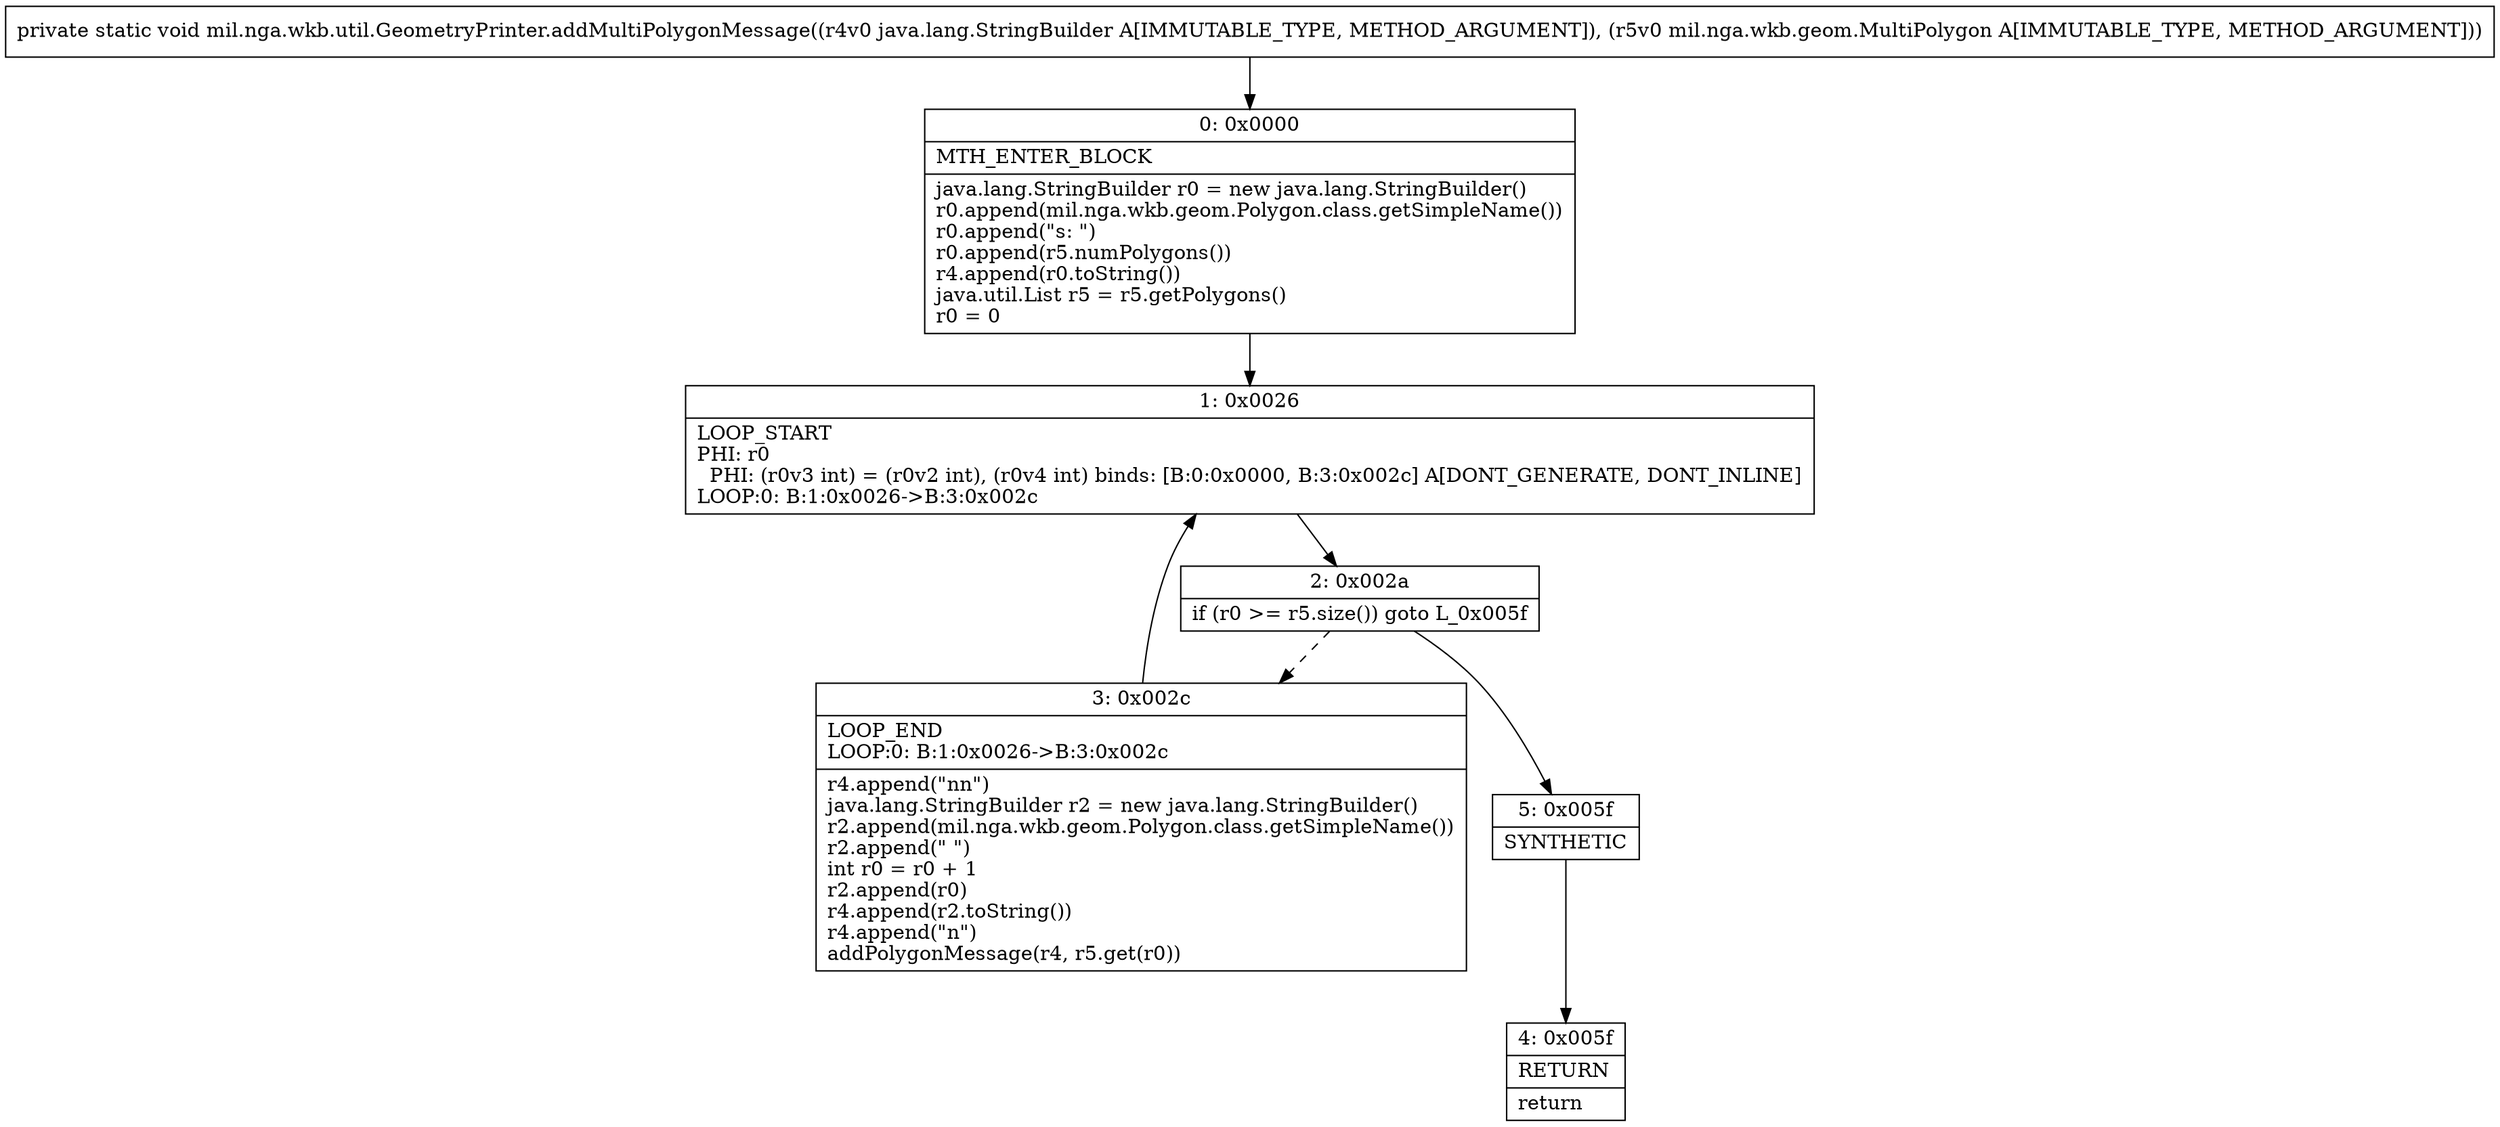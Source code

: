 digraph "CFG formil.nga.wkb.util.GeometryPrinter.addMultiPolygonMessage(Ljava\/lang\/StringBuilder;Lmil\/nga\/wkb\/geom\/MultiPolygon;)V" {
Node_0 [shape=record,label="{0\:\ 0x0000|MTH_ENTER_BLOCK\l|java.lang.StringBuilder r0 = new java.lang.StringBuilder()\lr0.append(mil.nga.wkb.geom.Polygon.class.getSimpleName())\lr0.append(\"s: \")\lr0.append(r5.numPolygons())\lr4.append(r0.toString())\ljava.util.List r5 = r5.getPolygons()\lr0 = 0\l}"];
Node_1 [shape=record,label="{1\:\ 0x0026|LOOP_START\lPHI: r0 \l  PHI: (r0v3 int) = (r0v2 int), (r0v4 int) binds: [B:0:0x0000, B:3:0x002c] A[DONT_GENERATE, DONT_INLINE]\lLOOP:0: B:1:0x0026\-\>B:3:0x002c\l}"];
Node_2 [shape=record,label="{2\:\ 0x002a|if (r0 \>= r5.size()) goto L_0x005f\l}"];
Node_3 [shape=record,label="{3\:\ 0x002c|LOOP_END\lLOOP:0: B:1:0x0026\-\>B:3:0x002c\l|r4.append(\"nn\")\ljava.lang.StringBuilder r2 = new java.lang.StringBuilder()\lr2.append(mil.nga.wkb.geom.Polygon.class.getSimpleName())\lr2.append(\" \")\lint r0 = r0 + 1\lr2.append(r0)\lr4.append(r2.toString())\lr4.append(\"n\")\laddPolygonMessage(r4, r5.get(r0))\l}"];
Node_4 [shape=record,label="{4\:\ 0x005f|RETURN\l|return\l}"];
Node_5 [shape=record,label="{5\:\ 0x005f|SYNTHETIC\l}"];
MethodNode[shape=record,label="{private static void mil.nga.wkb.util.GeometryPrinter.addMultiPolygonMessage((r4v0 java.lang.StringBuilder A[IMMUTABLE_TYPE, METHOD_ARGUMENT]), (r5v0 mil.nga.wkb.geom.MultiPolygon A[IMMUTABLE_TYPE, METHOD_ARGUMENT])) }"];
MethodNode -> Node_0;
Node_0 -> Node_1;
Node_1 -> Node_2;
Node_2 -> Node_3[style=dashed];
Node_2 -> Node_5;
Node_3 -> Node_1;
Node_5 -> Node_4;
}

